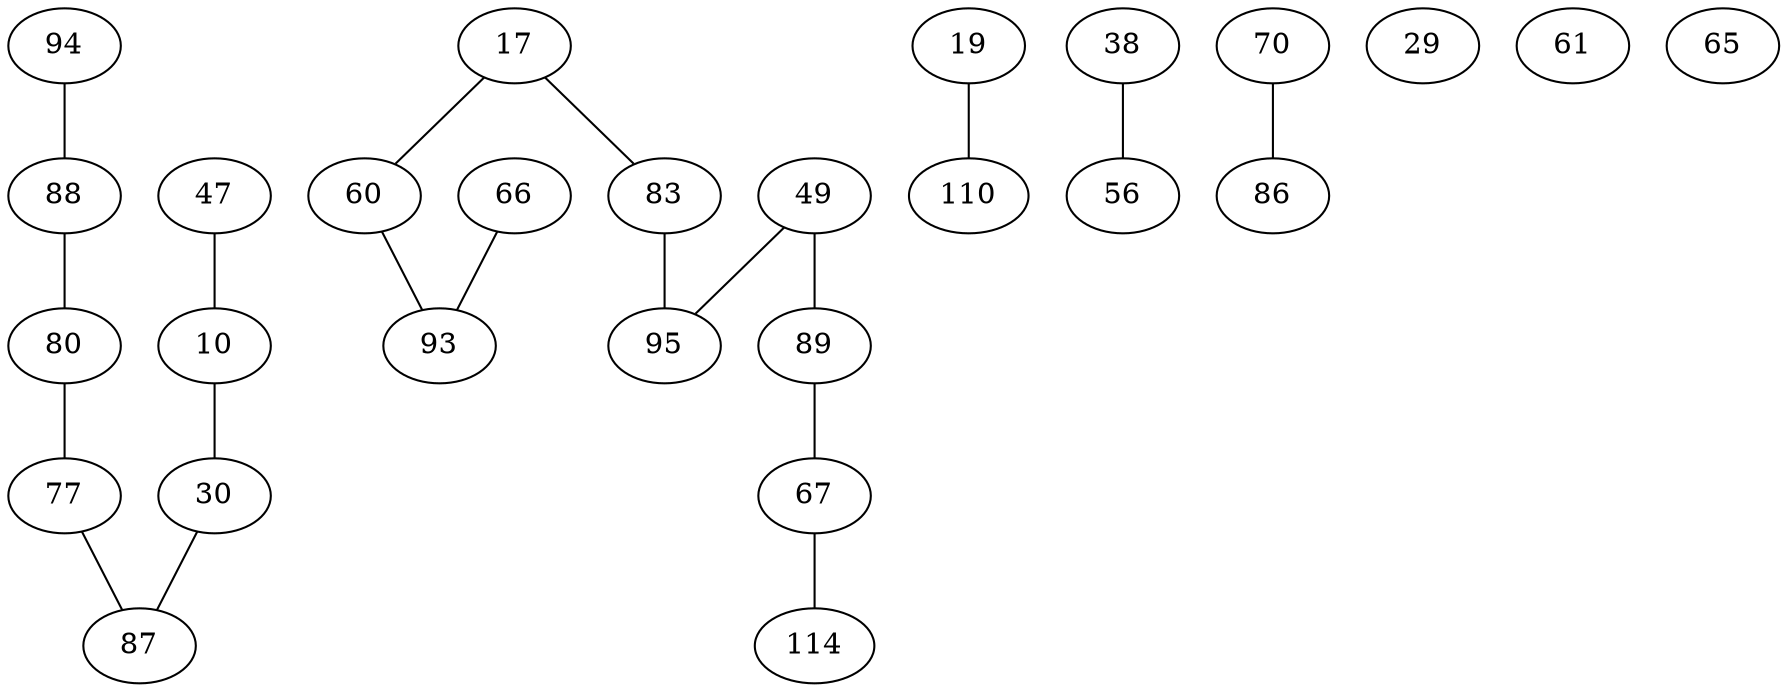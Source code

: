 strict graph G {
10 -- 30;
17 -- 60;
30 -- 10;
47 -- 10;
49 -- 95;
60 -- 93;
66 -- 93;
67 -- 114;
77 -- 87;
80 -- 77;
83 -- 95;
87 -- 77;
88 -- 80;
89 -- 67;
93 -- 66;
94 -- 88;
95 -- 49;
114 -- 67;
10 -- 47;
17 -- 83;
19 -- 110;
30 -- 87;
38 -- 56;
49 -- 89;
56 -- 38;
60 -- 17;
67 -- 89;
70 -- 86;
77 -- 80;
80 -- 88;
83 -- 17;
86 -- 70;
87 -- 30;
88 -- 94;
89 -- 49;
93 -- 60;
95 -- 83;
110 -- 19;
10
17
19
29
30
38
47
49
56
60
61
65
66
67
70
77
80
83
86
87
88
89
93
94
95
110
114
}
